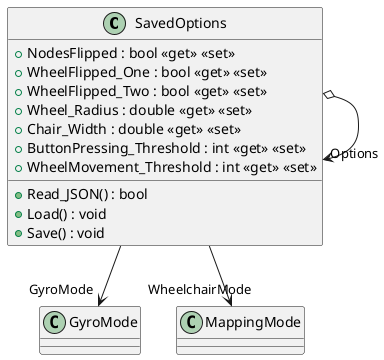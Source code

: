 @startuml
class SavedOptions {
    + Read_JSON() : bool
    + Load() : void
    + Save() : void
    + NodesFlipped : bool <<get>> <<set>>
    + WheelFlipped_One : bool <<get>> <<set>>
    + WheelFlipped_Two : bool <<get>> <<set>>
    + Wheel_Radius : double <<get>> <<set>>
    + Chair_Width : double <<get>> <<set>>
    + ButtonPressing_Threshold : int <<get>> <<set>>
    + WheelMovement_Threshold : int <<get>> <<set>>
}
SavedOptions o-> "Options" SavedOptions
SavedOptions --> "GyroMode" GyroMode
SavedOptions --> "WheelchairMode" MappingMode
@enduml
